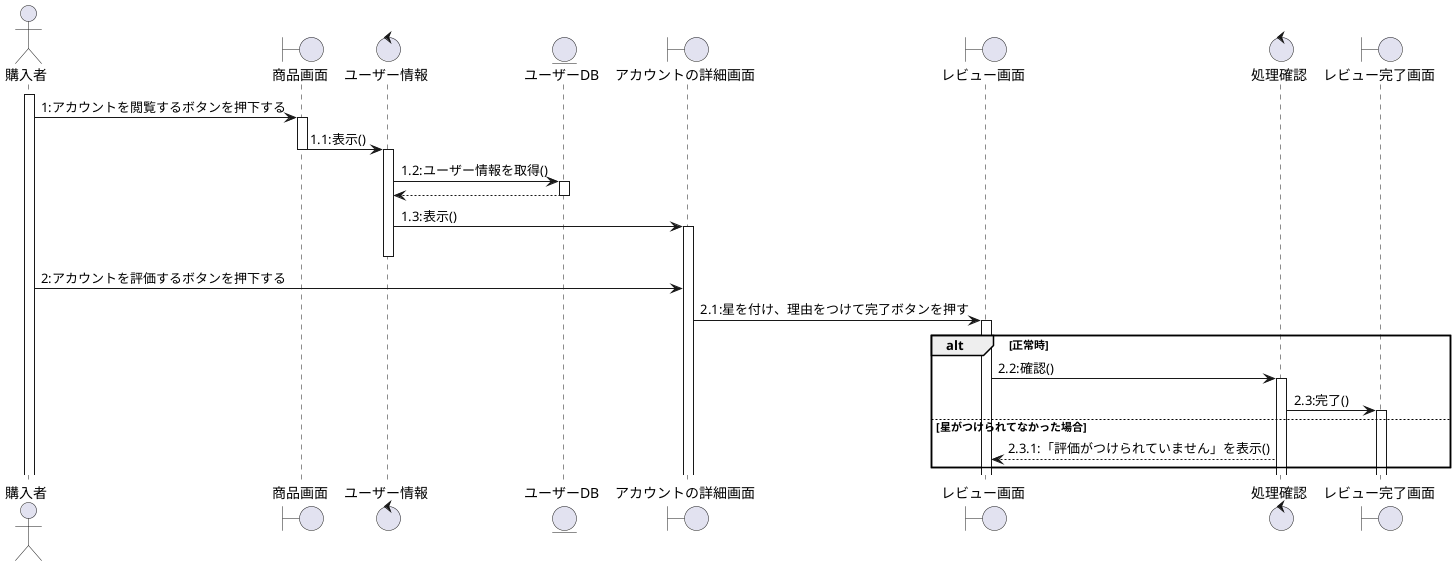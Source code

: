 @startuml

actor 購入者
boundary 商品画面
control ユーザー情報
entity ユーザーDB
boundary アカウントの詳細画面
boundary レビュー画面
control 処理確認
boundary レビュー完了画面

activate 購入者
購入者 -> 商品画面:1:アカウントを閲覧するボタンを押下する
activate 商品画面
商品画面 -> ユーザー情報:1.1:表示()
deactivate  商品画面
activate ユーザー情報
ユーザー情報 -> ユーザーDB:1.2:ユーザー情報を取得()
activate ユーザーDB
ユーザーDB --> ユーザー情報:
deactivate ユーザーDB
ユーザー情報 -> アカウントの詳細画面:1.3:表示()
activate アカウントの詳細画面
deactivate ユーザー情報

購入者 -> アカウントの詳細画面:2:アカウントを評価するボタンを押下する
アカウントの詳細画面 -> レビュー画面:2.1:星を付け、理由をつけて完了ボタンを押す
activate レビュー画面
alt 正常時
    レビュー画面 -> 処理確認:2.2:確認()
    activate 処理確認
    処理確認 -> レビュー完了画面:2.3:完了()
    activate レビュー完了画面
else 星がつけられてなかった場合
    処理確認 --> レビュー画面:2.3.1:「評価がつけられていません」を表示()
end

